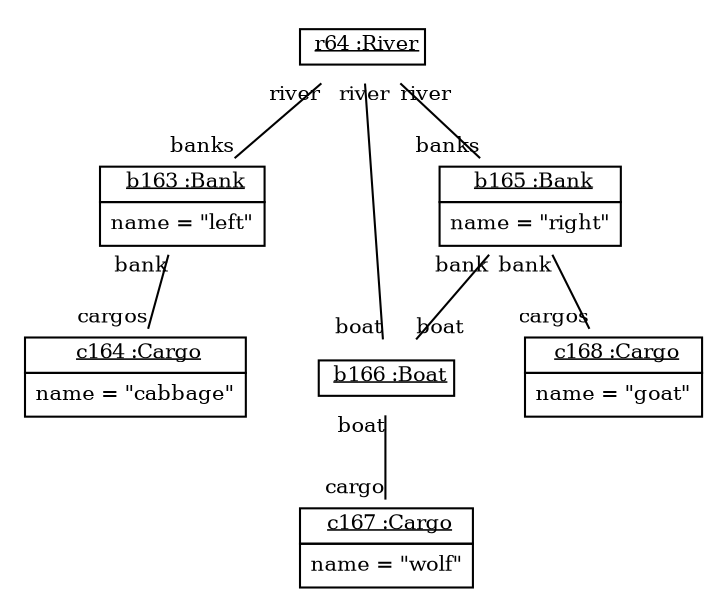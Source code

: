 graph ObjectDiagram {
   node [shape = none, fontsize = 10];
   edge [fontsize = 10];
   compound=true;

r64 [label=<<table border='0' cellborder='1' cellspacing='0'> <tr> <td> <u>r64 :River</u></td></tr></table>>];
b163 [label=<<table border='0' cellborder='1' cellspacing='0'> <tr> <td> <u>b163 :Bank</u></td></tr><tr><td><table border='0' cellborder='0' cellspacing='0'><tr><td align='left'>name = "left"</td></tr></table></td></tr></table>>];
c164 [label=<<table border='0' cellborder='1' cellspacing='0'> <tr> <td> <u>c164 :Cargo</u></td></tr><tr><td><table border='0' cellborder='0' cellspacing='0'><tr><td align='left'>name = "cabbage"</td></tr></table></td></tr></table>>];
b165 [label=<<table border='0' cellborder='1' cellspacing='0'> <tr> <td> <u>b165 :Bank</u></td></tr><tr><td><table border='0' cellborder='0' cellspacing='0'><tr><td align='left'>name = "right"</td></tr></table></td></tr></table>>];
b166 [label=<<table border='0' cellborder='1' cellspacing='0'> <tr> <td> <u>b166 :Boat</u></td></tr></table>>];
c167 [label=<<table border='0' cellborder='1' cellspacing='0'> <tr> <td> <u>c167 :Cargo</u></td></tr><tr><td><table border='0' cellborder='0' cellspacing='0'><tr><td align='left'>name = "wolf"</td></tr></table></td></tr></table>>];
c168 [label=<<table border='0' cellborder='1' cellspacing='0'> <tr> <td> <u>c168 :Cargo</u></td></tr><tr><td><table border='0' cellborder='0' cellspacing='0'><tr><td align='left'>name = "goat"</td></tr></table></td></tr></table>>];

r64 -- b163 [headlabel = "banks" taillabel = "river"];
r64 -- b165 [headlabel = "banks" taillabel = "river"];
r64 -- b166 [headlabel = "boat" taillabel = "river"];
b163 -- c164 [headlabel = "cargos" taillabel = "bank"];
b165 -- b166 [headlabel = "boat" taillabel = "bank"];
b165 -- c168 [headlabel = "cargos" taillabel = "bank"];
b166 -- c167 [headlabel = "cargo" taillabel = "boat"];
}
